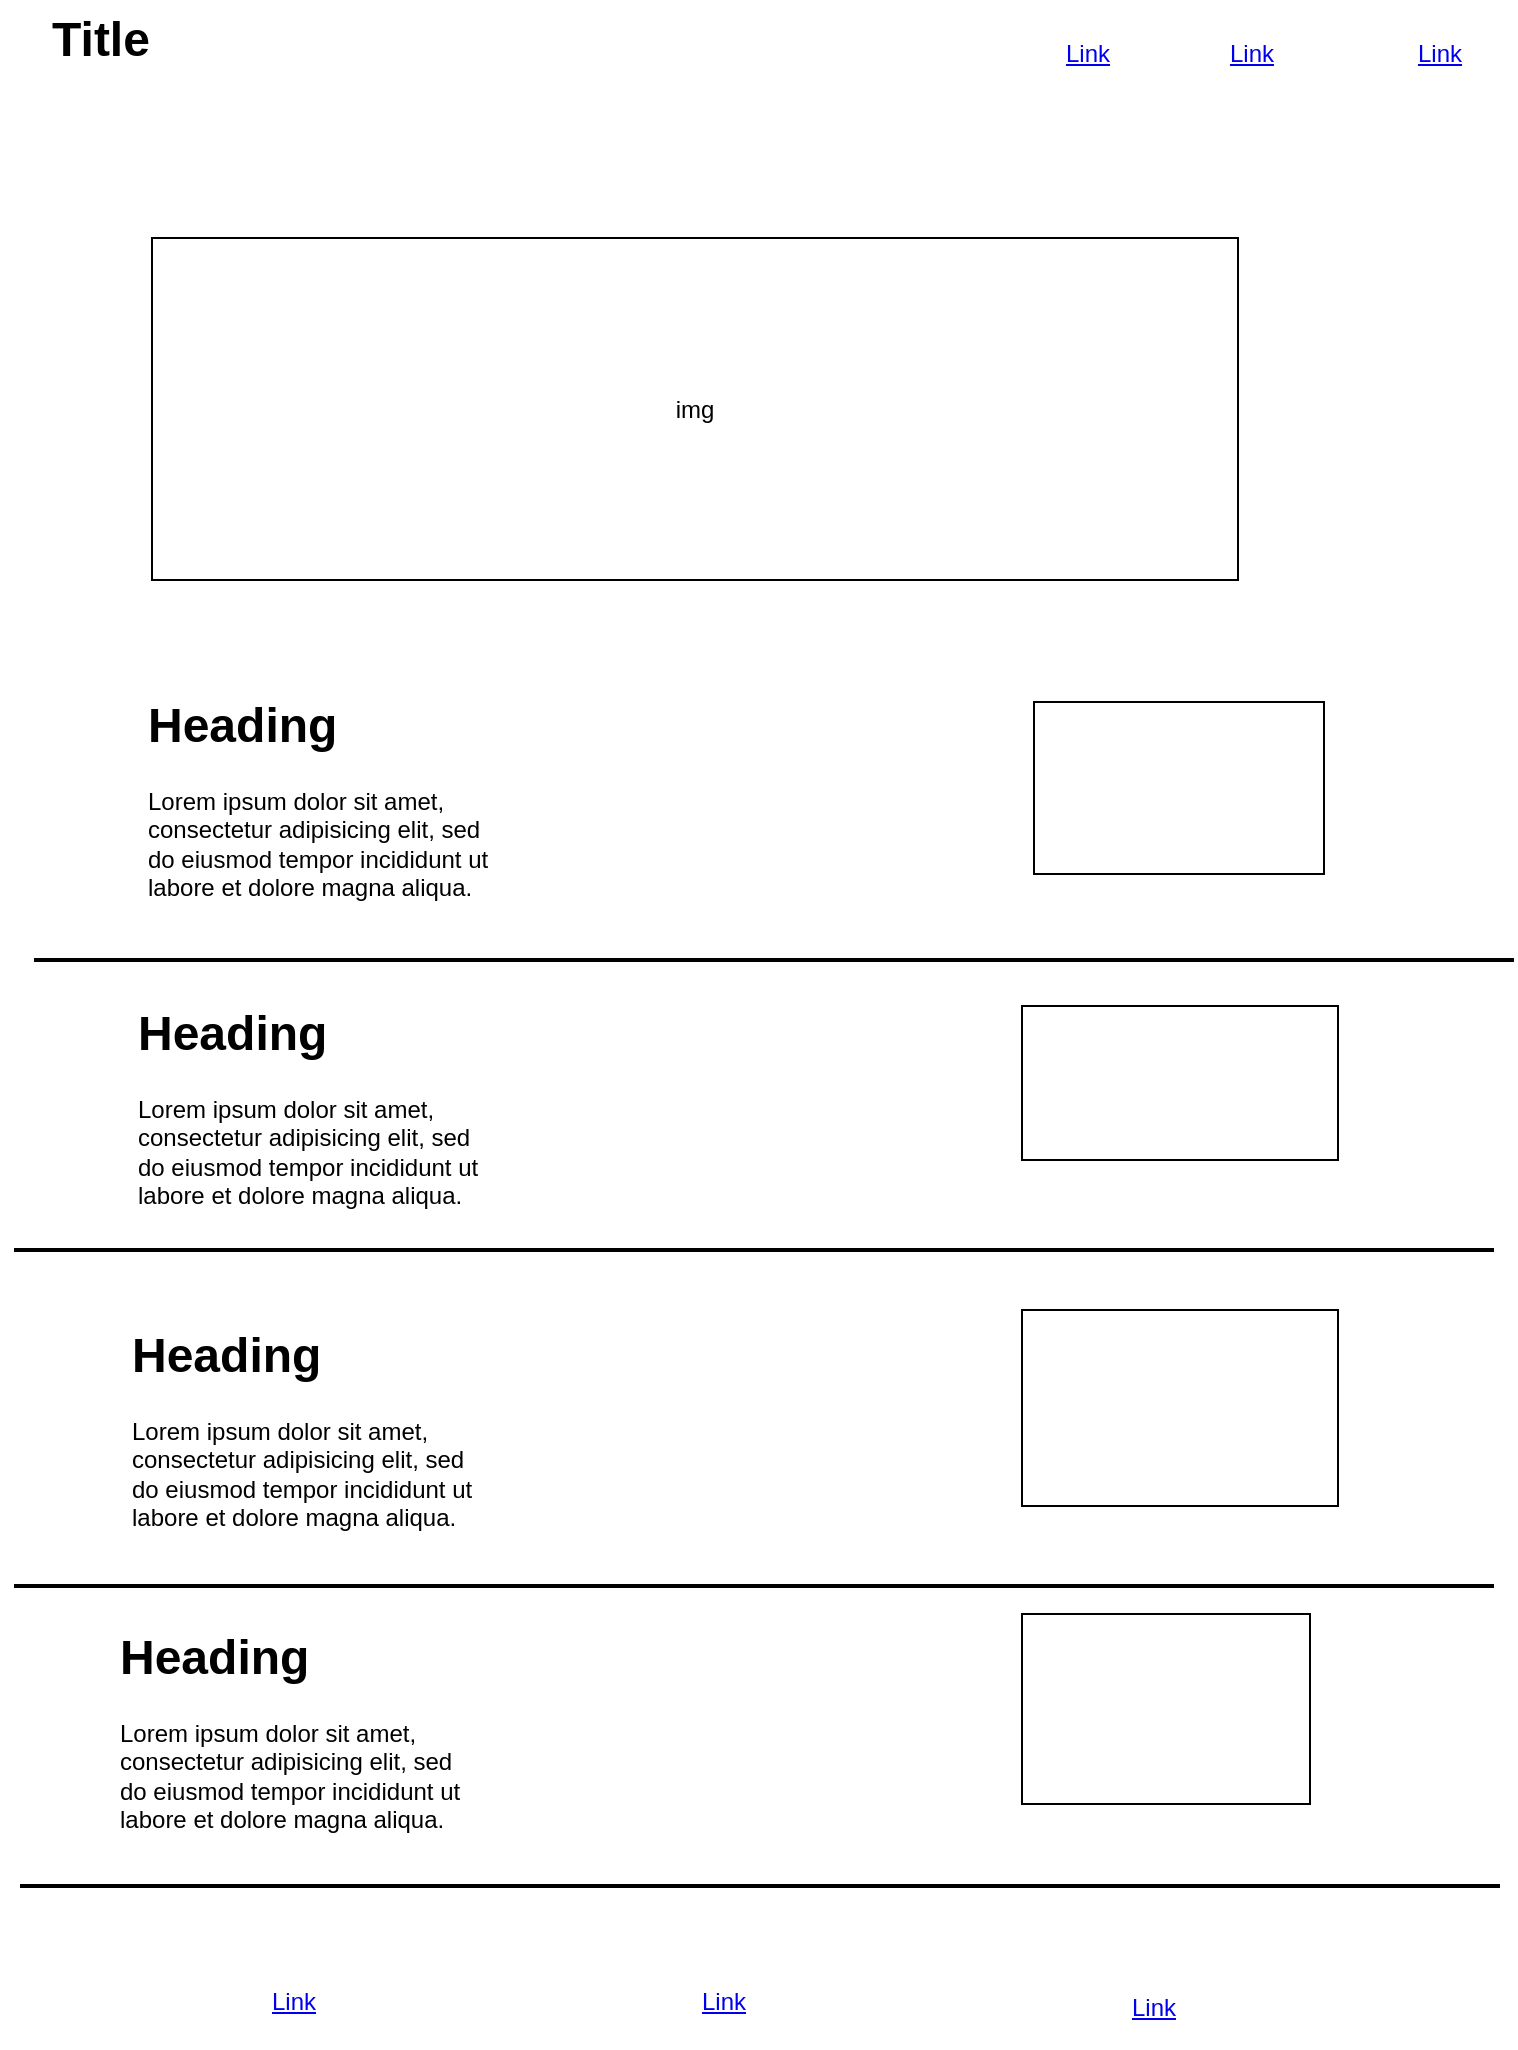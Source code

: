 <mxfile version="21.6.5" type="github">
  <diagram name="Page-1" id="9fcsCXDwoRXSFa8pRCCa">
    <mxGraphModel dx="1992" dy="1338" grid="0" gridSize="10" guides="1" tooltips="1" connect="1" arrows="1" fold="1" page="1" pageScale="1" pageWidth="850" pageHeight="1100" math="0" shadow="0">
      <root>
        <mxCell id="0" />
        <mxCell id="1" parent="0" />
        <mxCell id="QrOYO3pnGJtoghmpIy-n-8" value="Title" style="text;strokeColor=none;fillColor=none;html=1;fontSize=24;fontStyle=1;verticalAlign=middle;align=center;" vertex="1" parent="1">
          <mxGeometry x="59" y="40" width="100" height="40" as="geometry" />
        </mxCell>
        <UserObject label="Link" link="https://www.draw.io" id="QrOYO3pnGJtoghmpIy-n-9">
          <mxCell style="text;html=1;strokeColor=none;fillColor=none;whiteSpace=wrap;align=center;verticalAlign=middle;fontColor=#0000EE;fontStyle=4;" vertex="1" parent="1">
            <mxGeometry x="573" y="47" width="60" height="40" as="geometry" />
          </mxCell>
        </UserObject>
        <UserObject label="Link" link="https://www.draw.io" id="QrOYO3pnGJtoghmpIy-n-10">
          <mxCell style="text;html=1;strokeColor=none;fillColor=none;whiteSpace=wrap;align=center;verticalAlign=middle;fontColor=#0000EE;fontStyle=4;" vertex="1" parent="1">
            <mxGeometry x="655" y="47" width="60" height="40" as="geometry" />
          </mxCell>
        </UserObject>
        <UserObject label="Link" link="https://www.draw.io" id="QrOYO3pnGJtoghmpIy-n-11">
          <mxCell style="text;html=1;strokeColor=none;fillColor=none;whiteSpace=wrap;align=center;verticalAlign=middle;fontColor=#0000EE;fontStyle=4;" vertex="1" parent="1">
            <mxGeometry x="749" y="47" width="60" height="40" as="geometry" />
          </mxCell>
        </UserObject>
        <mxCell id="QrOYO3pnGJtoghmpIy-n-13" value="img" style="rounded=0;whiteSpace=wrap;html=1;movable=1;resizable=1;rotatable=1;deletable=1;editable=1;locked=0;connectable=1;" vertex="1" parent="1">
          <mxGeometry x="135" y="159" width="543" height="171" as="geometry" />
        </mxCell>
        <mxCell id="QrOYO3pnGJtoghmpIy-n-14" value="&lt;h1&gt;Heading&lt;/h1&gt;&lt;p&gt;Lorem ipsum dolor sit amet, consectetur adipisicing elit, sed do eiusmod tempor incididunt ut labore et dolore magna aliqua.&lt;/p&gt;" style="text;html=1;strokeColor=none;fillColor=none;spacing=5;spacingTop=-20;whiteSpace=wrap;overflow=hidden;rounded=0;" vertex="1" parent="1">
          <mxGeometry x="128" y="383" width="190" height="120" as="geometry" />
        </mxCell>
        <mxCell id="QrOYO3pnGJtoghmpIy-n-15" value="&lt;h1&gt;Heading&lt;/h1&gt;&lt;p&gt;Lorem ipsum dolor sit amet, consectetur adipisicing elit, sed do eiusmod tempor incididunt ut labore et dolore magna aliqua.&lt;/p&gt;" style="text;html=1;strokeColor=none;fillColor=none;spacing=5;spacingTop=-20;whiteSpace=wrap;overflow=hidden;rounded=0;" vertex="1" parent="1">
          <mxGeometry x="123" y="537" width="190" height="120" as="geometry" />
        </mxCell>
        <mxCell id="QrOYO3pnGJtoghmpIy-n-16" value="&lt;h1&gt;Heading&lt;/h1&gt;&lt;p&gt;Lorem ipsum dolor sit amet, consectetur adipisicing elit, sed do eiusmod tempor incididunt ut labore et dolore magna aliqua.&lt;/p&gt;" style="text;html=1;strokeColor=none;fillColor=none;spacing=5;spacingTop=-20;whiteSpace=wrap;overflow=hidden;rounded=0;" vertex="1" parent="1">
          <mxGeometry x="120" y="698" width="190" height="120" as="geometry" />
        </mxCell>
        <mxCell id="QrOYO3pnGJtoghmpIy-n-17" value="&lt;h1&gt;Heading&lt;/h1&gt;&lt;p&gt;Lorem ipsum dolor sit amet, consectetur adipisicing elit, sed do eiusmod tempor incididunt ut labore et dolore magna aliqua.&lt;/p&gt;" style="text;html=1;strokeColor=none;fillColor=none;spacing=5;spacingTop=-20;whiteSpace=wrap;overflow=hidden;rounded=0;" vertex="1" parent="1">
          <mxGeometry x="114" y="849" width="190" height="120" as="geometry" />
        </mxCell>
        <mxCell id="QrOYO3pnGJtoghmpIy-n-18" value="" style="rounded=0;whiteSpace=wrap;html=1;" vertex="1" parent="1">
          <mxGeometry x="576" y="391" width="145" height="86" as="geometry" />
        </mxCell>
        <mxCell id="QrOYO3pnGJtoghmpIy-n-21" value="" style="rounded=0;whiteSpace=wrap;html=1;" vertex="1" parent="1">
          <mxGeometry x="570" y="543" width="158" height="77" as="geometry" />
        </mxCell>
        <mxCell id="QrOYO3pnGJtoghmpIy-n-22" value="" style="rounded=0;whiteSpace=wrap;html=1;" vertex="1" parent="1">
          <mxGeometry x="570" y="695" width="158" height="98" as="geometry" />
        </mxCell>
        <mxCell id="QrOYO3pnGJtoghmpIy-n-23" value="" style="rounded=0;whiteSpace=wrap;html=1;" vertex="1" parent="1">
          <mxGeometry x="570" y="847" width="144" height="95" as="geometry" />
        </mxCell>
        <mxCell id="QrOYO3pnGJtoghmpIy-n-24" value="" style="line;strokeWidth=2;html=1;" vertex="1" parent="1">
          <mxGeometry x="76" y="515" width="740" height="10" as="geometry" />
        </mxCell>
        <mxCell id="QrOYO3pnGJtoghmpIy-n-25" value="" style="line;strokeWidth=2;html=1;" vertex="1" parent="1">
          <mxGeometry x="69" y="978" width="740" height="10" as="geometry" />
        </mxCell>
        <mxCell id="QrOYO3pnGJtoghmpIy-n-26" value="" style="line;strokeWidth=2;html=1;" vertex="1" parent="1">
          <mxGeometry x="66" y="828" width="740" height="10" as="geometry" />
        </mxCell>
        <mxCell id="QrOYO3pnGJtoghmpIy-n-27" value="" style="line;strokeWidth=2;html=1;" vertex="1" parent="1">
          <mxGeometry x="66" y="660" width="740" height="10" as="geometry" />
        </mxCell>
        <UserObject label="Link" link="https://www.draw.io" id="QrOYO3pnGJtoghmpIy-n-28">
          <mxCell style="text;html=1;strokeColor=none;fillColor=none;whiteSpace=wrap;align=center;verticalAlign=middle;fontColor=#0000EE;fontStyle=4;" vertex="1" parent="1">
            <mxGeometry x="176" y="1021" width="60" height="40" as="geometry" />
          </mxCell>
        </UserObject>
        <UserObject label="Link" link="https://www.draw.io" id="QrOYO3pnGJtoghmpIy-n-29">
          <mxCell style="text;html=1;strokeColor=none;fillColor=none;whiteSpace=wrap;align=center;verticalAlign=middle;fontColor=#0000EE;fontStyle=4;" vertex="1" parent="1">
            <mxGeometry x="391" y="1021" width="60" height="40" as="geometry" />
          </mxCell>
        </UserObject>
        <UserObject label="Link" link="https://www.draw.io" id="QrOYO3pnGJtoghmpIy-n-30">
          <mxCell style="text;html=1;strokeColor=none;fillColor=none;whiteSpace=wrap;align=center;verticalAlign=middle;fontColor=#0000EE;fontStyle=4;" vertex="1" parent="1">
            <mxGeometry x="606" y="1024" width="60" height="40" as="geometry" />
          </mxCell>
        </UserObject>
      </root>
    </mxGraphModel>
  </diagram>
</mxfile>
